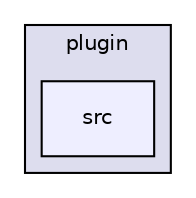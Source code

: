 digraph "plugin/src" {
  compound=true
  node [ fontsize="10", fontname="Helvetica"];
  edge [ labelfontsize="10", labelfontname="Helvetica"];
  subgraph clusterdir_f846973a97a4aab7246960870461d38d {
    graph [ bgcolor="#ddddee", pencolor="black", label="plugin" fontname="Helvetica", fontsize="10", URL="dir_f846973a97a4aab7246960870461d38d.html"]
  dir_44c3b928ac6ad045ad495d89cb396929 [shape=box, label="src", style="filled", fillcolor="#eeeeff", pencolor="black", URL="dir_44c3b928ac6ad045ad495d89cb396929.html"];
  }
}
